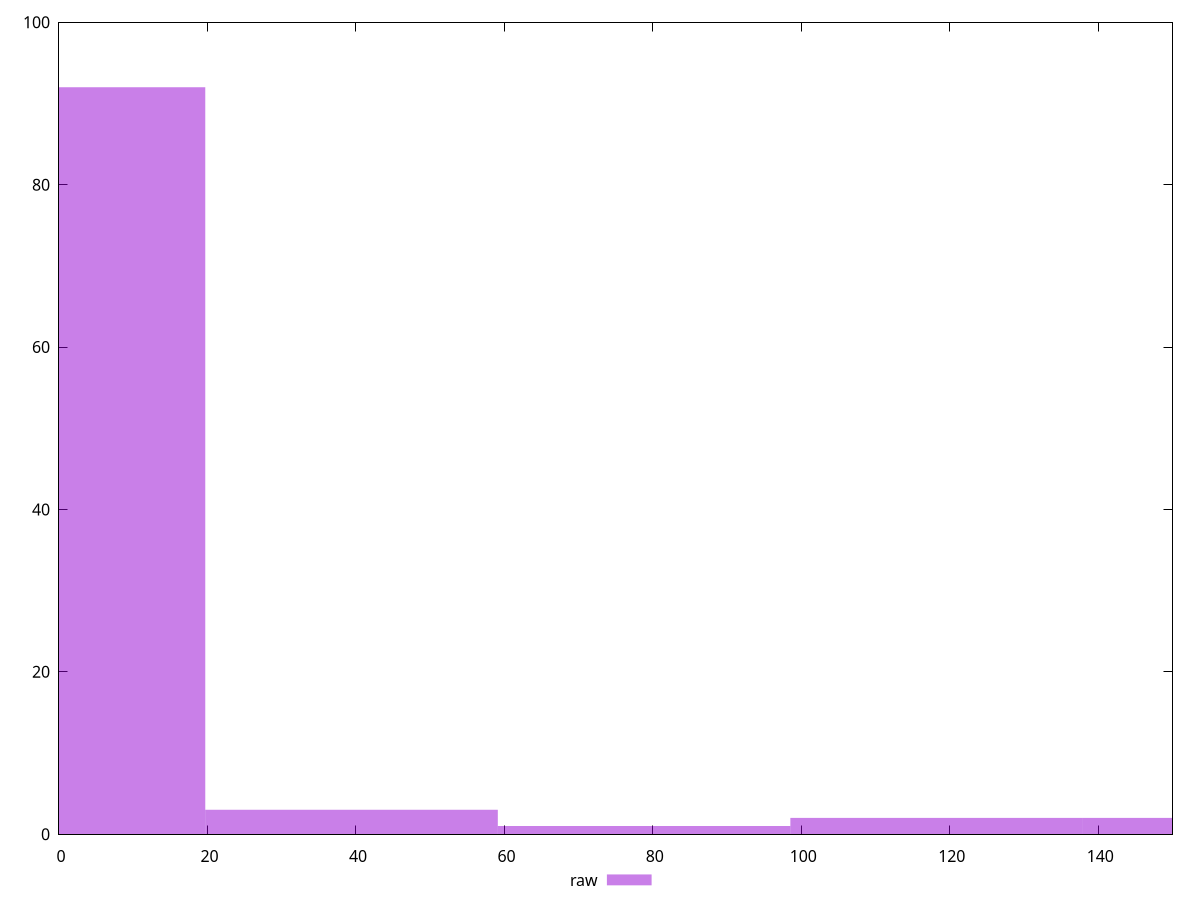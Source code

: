 reset

$raw <<EOF
39.4082172291044 3
157.6328689164176 2
118.22465168731321 2
0 92
78.8164344582088 1
EOF

set key outside below
set boxwidth 39.4082172291044
set xrange [0:150]
set yrange [0:100]
set trange [0:100]
set style fill transparent solid 0.5 noborder
set terminal svg size 640, 490 enhanced background rgb 'white'
set output "reports/report_00027_2021-02-24T12-40-31.850Z/unused-css-rules/samples/agenda/raw/histogram.svg"

plot $raw title "raw" with boxes

reset
